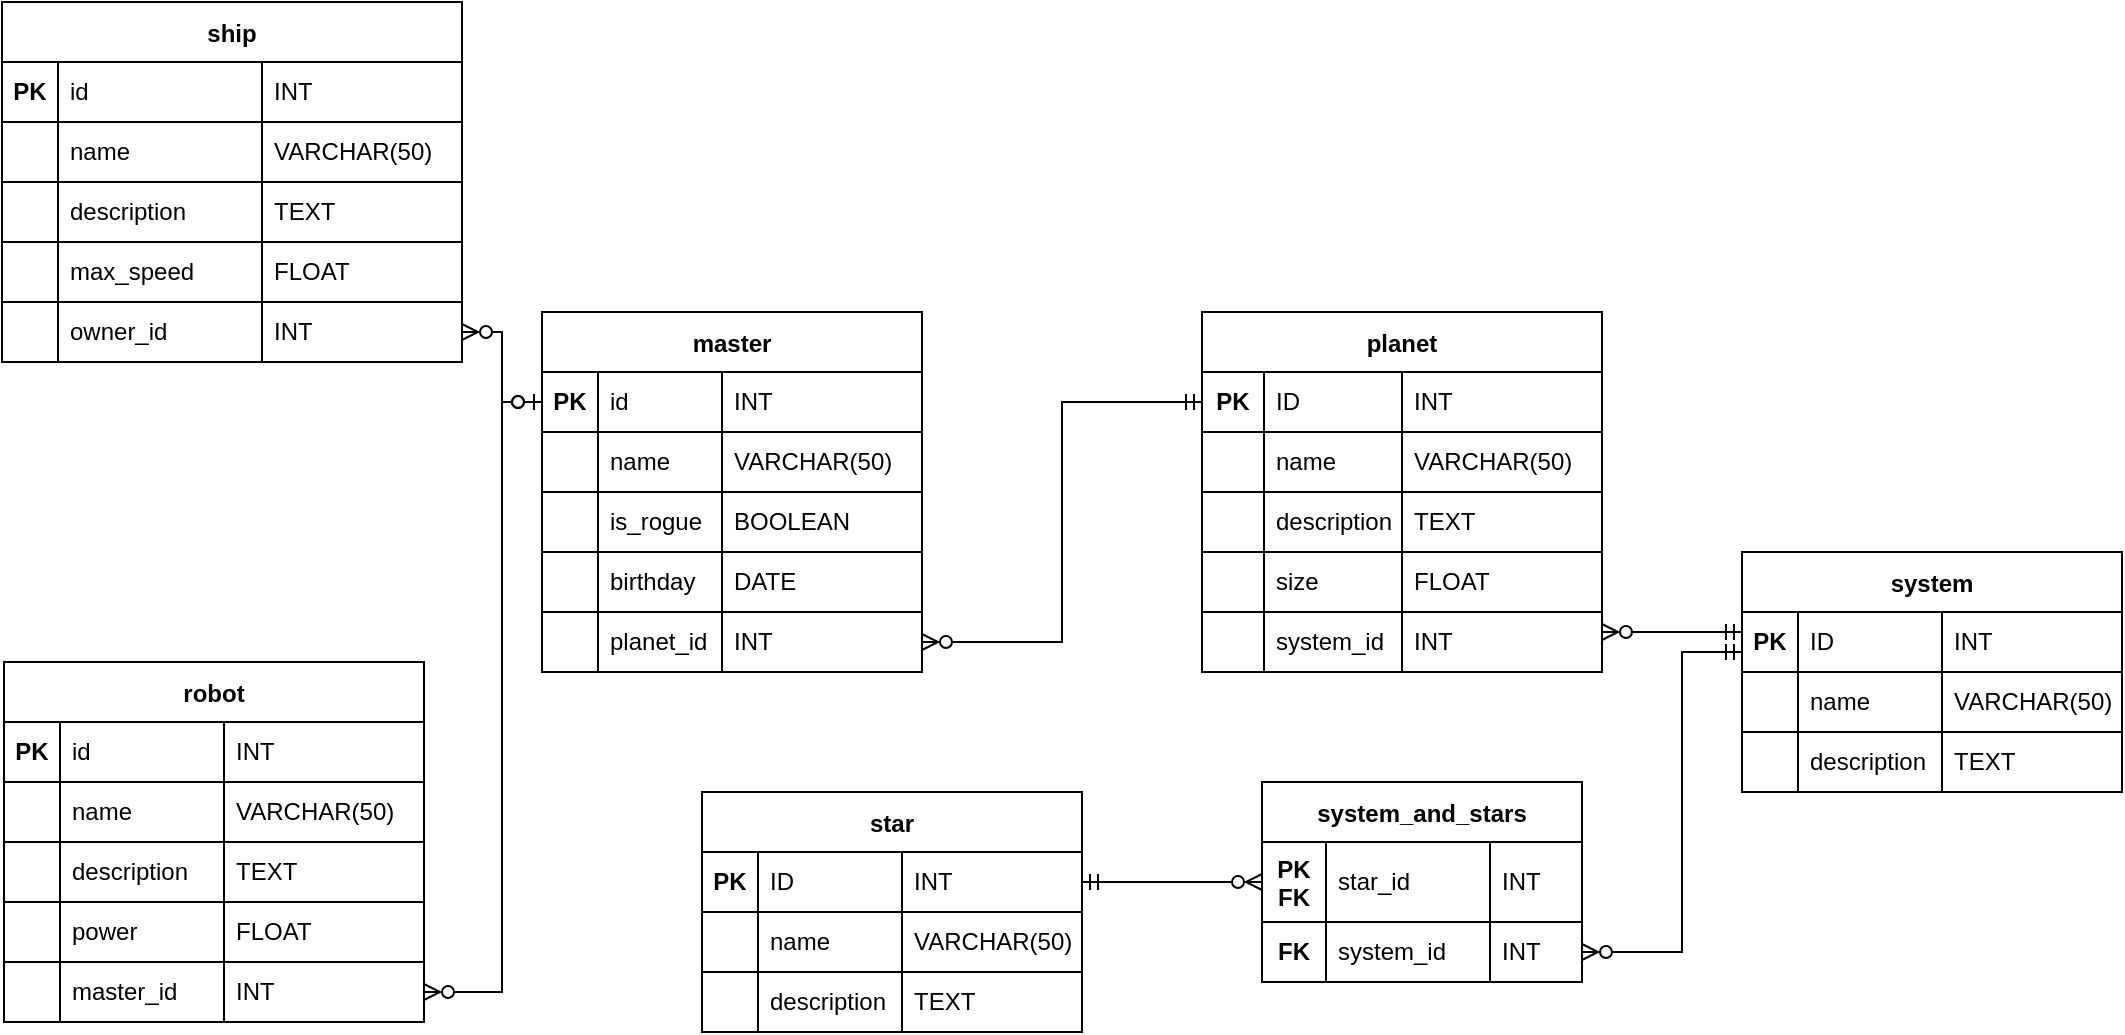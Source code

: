<mxfile version="26.2.14">
  <diagram name="Страница — 1" id="hNYmJZwj9RlARED_Ek0S">
    <mxGraphModel dx="1426" dy="804" grid="1" gridSize="10" guides="1" tooltips="1" connect="1" arrows="1" fold="1" page="1" pageScale="1" pageWidth="1169" pageHeight="827" math="0" shadow="0">
      <root>
        <mxCell id="0" />
        <mxCell id="1" parent="0" />
        <mxCell id="g6O5Ks7iFWTSRpHq8Kov-1" value="ship" style="shape=table;startSize=30;container=1;collapsible=0;childLayout=tableLayout;strokeColor=default;fontSize=12;fontStyle=1" vertex="1" parent="1">
          <mxGeometry x="54" y="156" width="230" height="180" as="geometry" />
        </mxCell>
        <mxCell id="g6O5Ks7iFWTSRpHq8Kov-2" value="" style="shape=tableRow;horizontal=0;startSize=0;swimlaneHead=0;swimlaneBody=0;strokeColor=inherit;top=0;left=0;bottom=0;right=0;collapsible=0;dropTarget=0;fillColor=none;points=[[0,0.5],[1,0.5]];portConstraint=eastwest;fontSize=16;" vertex="1" parent="g6O5Ks7iFWTSRpHq8Kov-1">
          <mxGeometry y="30" width="230" height="30" as="geometry" />
        </mxCell>
        <mxCell id="g6O5Ks7iFWTSRpHq8Kov-3" value="&lt;font&gt;&lt;b&gt;PK&lt;/b&gt;&lt;/font&gt;" style="shape=partialRectangle;html=1;whiteSpace=wrap;connectable=0;strokeColor=inherit;overflow=hidden;fillColor=none;top=0;left=0;bottom=0;right=0;pointerEvents=1;fontSize=12;align=center;spacing=6;" vertex="1" parent="g6O5Ks7iFWTSRpHq8Kov-2">
          <mxGeometry width="28" height="30" as="geometry">
            <mxRectangle width="28" height="30" as="alternateBounds" />
          </mxGeometry>
        </mxCell>
        <mxCell id="g6O5Ks7iFWTSRpHq8Kov-4" value="&lt;font&gt;id&lt;/font&gt;" style="shape=partialRectangle;html=1;whiteSpace=wrap;connectable=0;strokeColor=inherit;overflow=hidden;fillColor=none;top=0;left=0;bottom=0;right=0;pointerEvents=1;fontSize=12;align=left;spacingTop=0;spacing=6;" vertex="1" parent="g6O5Ks7iFWTSRpHq8Kov-2">
          <mxGeometry x="28" width="102" height="30" as="geometry">
            <mxRectangle width="102" height="30" as="alternateBounds" />
          </mxGeometry>
        </mxCell>
        <mxCell id="g6O5Ks7iFWTSRpHq8Kov-5" value="INT" style="shape=partialRectangle;html=1;whiteSpace=wrap;connectable=0;strokeColor=inherit;overflow=hidden;fillColor=none;top=0;left=0;bottom=0;right=0;pointerEvents=1;fontSize=12;align=left;spacing=6;" vertex="1" parent="g6O5Ks7iFWTSRpHq8Kov-2">
          <mxGeometry x="130" width="100" height="30" as="geometry">
            <mxRectangle width="100" height="30" as="alternateBounds" />
          </mxGeometry>
        </mxCell>
        <mxCell id="g6O5Ks7iFWTSRpHq8Kov-6" value="" style="shape=tableRow;horizontal=0;startSize=0;swimlaneHead=0;swimlaneBody=0;strokeColor=inherit;top=0;left=0;bottom=0;right=0;collapsible=0;dropTarget=0;fillColor=none;points=[[0,0.5],[1,0.5]];portConstraint=eastwest;fontSize=16;" vertex="1" parent="g6O5Ks7iFWTSRpHq8Kov-1">
          <mxGeometry y="60" width="230" height="30" as="geometry" />
        </mxCell>
        <mxCell id="g6O5Ks7iFWTSRpHq8Kov-7" value="" style="shape=partialRectangle;html=1;whiteSpace=wrap;connectable=0;strokeColor=inherit;overflow=hidden;fillColor=none;top=0;left=0;bottom=0;right=0;pointerEvents=1;fontSize=12;align=left;spacing=6;" vertex="1" parent="g6O5Ks7iFWTSRpHq8Kov-6">
          <mxGeometry width="28" height="30" as="geometry">
            <mxRectangle width="28" height="30" as="alternateBounds" />
          </mxGeometry>
        </mxCell>
        <mxCell id="g6O5Ks7iFWTSRpHq8Kov-8" value="name" style="shape=partialRectangle;html=1;whiteSpace=wrap;connectable=0;strokeColor=inherit;overflow=hidden;fillColor=none;top=0;left=0;bottom=0;right=0;pointerEvents=1;fontSize=12;align=left;spacing=6;" vertex="1" parent="g6O5Ks7iFWTSRpHq8Kov-6">
          <mxGeometry x="28" width="102" height="30" as="geometry">
            <mxRectangle width="102" height="30" as="alternateBounds" />
          </mxGeometry>
        </mxCell>
        <mxCell id="g6O5Ks7iFWTSRpHq8Kov-9" value="VARCHAR(50)" style="shape=partialRectangle;html=1;whiteSpace=wrap;connectable=0;strokeColor=inherit;overflow=hidden;fillColor=none;top=0;left=0;bottom=0;right=0;pointerEvents=1;fontSize=12;align=left;spacing=6;" vertex="1" parent="g6O5Ks7iFWTSRpHq8Kov-6">
          <mxGeometry x="130" width="100" height="30" as="geometry">
            <mxRectangle width="100" height="30" as="alternateBounds" />
          </mxGeometry>
        </mxCell>
        <mxCell id="g6O5Ks7iFWTSRpHq8Kov-10" value="" style="shape=tableRow;horizontal=0;startSize=0;swimlaneHead=0;swimlaneBody=0;strokeColor=inherit;top=0;left=0;bottom=0;right=0;collapsible=0;dropTarget=0;fillColor=none;points=[[0,0.5],[1,0.5]];portConstraint=eastwest;fontSize=16;" vertex="1" parent="g6O5Ks7iFWTSRpHq8Kov-1">
          <mxGeometry y="90" width="230" height="30" as="geometry" />
        </mxCell>
        <mxCell id="g6O5Ks7iFWTSRpHq8Kov-11" value="" style="shape=partialRectangle;html=1;whiteSpace=wrap;connectable=0;strokeColor=inherit;overflow=hidden;fillColor=none;top=0;left=0;bottom=0;right=0;pointerEvents=1;fontSize=12;align=left;spacing=6;" vertex="1" parent="g6O5Ks7iFWTSRpHq8Kov-10">
          <mxGeometry width="28" height="30" as="geometry">
            <mxRectangle width="28" height="30" as="alternateBounds" />
          </mxGeometry>
        </mxCell>
        <mxCell id="g6O5Ks7iFWTSRpHq8Kov-12" value="description" style="shape=partialRectangle;html=1;whiteSpace=wrap;connectable=0;strokeColor=inherit;overflow=hidden;fillColor=none;top=0;left=0;bottom=0;right=0;pointerEvents=1;fontSize=12;align=left;spacing=6;" vertex="1" parent="g6O5Ks7iFWTSRpHq8Kov-10">
          <mxGeometry x="28" width="102" height="30" as="geometry">
            <mxRectangle width="102" height="30" as="alternateBounds" />
          </mxGeometry>
        </mxCell>
        <mxCell id="g6O5Ks7iFWTSRpHq8Kov-13" value="TEXT" style="shape=partialRectangle;html=1;whiteSpace=wrap;connectable=0;strokeColor=inherit;overflow=hidden;fillColor=none;top=0;left=0;bottom=0;right=0;pointerEvents=1;fontSize=12;align=left;spacing=6;" vertex="1" parent="g6O5Ks7iFWTSRpHq8Kov-10">
          <mxGeometry x="130" width="100" height="30" as="geometry">
            <mxRectangle width="100" height="30" as="alternateBounds" />
          </mxGeometry>
        </mxCell>
        <mxCell id="g6O5Ks7iFWTSRpHq8Kov-14" style="shape=tableRow;horizontal=0;startSize=0;swimlaneHead=0;swimlaneBody=0;strokeColor=inherit;top=0;left=0;bottom=0;right=0;collapsible=0;dropTarget=0;fillColor=none;points=[[0,0.5],[1,0.5]];portConstraint=eastwest;fontSize=16;" vertex="1" parent="g6O5Ks7iFWTSRpHq8Kov-1">
          <mxGeometry y="120" width="230" height="30" as="geometry" />
        </mxCell>
        <mxCell id="g6O5Ks7iFWTSRpHq8Kov-15" style="shape=partialRectangle;html=1;whiteSpace=wrap;connectable=0;strokeColor=inherit;overflow=hidden;fillColor=none;top=0;left=0;bottom=0;right=0;pointerEvents=1;fontSize=12;align=left;spacing=6;" vertex="1" parent="g6O5Ks7iFWTSRpHq8Kov-14">
          <mxGeometry width="28" height="30" as="geometry">
            <mxRectangle width="28" height="30" as="alternateBounds" />
          </mxGeometry>
        </mxCell>
        <mxCell id="g6O5Ks7iFWTSRpHq8Kov-16" value="max_speed" style="shape=partialRectangle;html=1;whiteSpace=wrap;connectable=0;strokeColor=inherit;overflow=hidden;fillColor=none;top=0;left=0;bottom=0;right=0;pointerEvents=1;fontSize=12;align=left;spacing=6;" vertex="1" parent="g6O5Ks7iFWTSRpHq8Kov-14">
          <mxGeometry x="28" width="102" height="30" as="geometry">
            <mxRectangle width="102" height="30" as="alternateBounds" />
          </mxGeometry>
        </mxCell>
        <mxCell id="g6O5Ks7iFWTSRpHq8Kov-17" value="FLOAT" style="shape=partialRectangle;html=1;whiteSpace=wrap;connectable=0;strokeColor=inherit;overflow=hidden;fillColor=none;top=0;left=0;bottom=0;right=0;pointerEvents=1;fontSize=12;align=left;spacing=6;" vertex="1" parent="g6O5Ks7iFWTSRpHq8Kov-14">
          <mxGeometry x="130" width="100" height="30" as="geometry">
            <mxRectangle width="100" height="30" as="alternateBounds" />
          </mxGeometry>
        </mxCell>
        <mxCell id="g6O5Ks7iFWTSRpHq8Kov-18" style="shape=tableRow;horizontal=0;startSize=0;swimlaneHead=0;swimlaneBody=0;strokeColor=inherit;top=0;left=0;bottom=0;right=0;collapsible=0;dropTarget=0;fillColor=none;points=[[0,0.5],[1,0.5]];portConstraint=eastwest;fontSize=16;" vertex="1" parent="g6O5Ks7iFWTSRpHq8Kov-1">
          <mxGeometry y="150" width="230" height="30" as="geometry" />
        </mxCell>
        <mxCell id="g6O5Ks7iFWTSRpHq8Kov-19" style="shape=partialRectangle;html=1;whiteSpace=wrap;connectable=0;strokeColor=inherit;overflow=hidden;fillColor=none;top=0;left=0;bottom=0;right=0;pointerEvents=1;fontSize=12;align=left;spacing=6;" vertex="1" parent="g6O5Ks7iFWTSRpHq8Kov-18">
          <mxGeometry width="28" height="30" as="geometry">
            <mxRectangle width="28" height="30" as="alternateBounds" />
          </mxGeometry>
        </mxCell>
        <mxCell id="g6O5Ks7iFWTSRpHq8Kov-20" value="owner_id" style="shape=partialRectangle;html=1;whiteSpace=wrap;connectable=0;strokeColor=inherit;overflow=hidden;fillColor=none;top=0;left=0;bottom=0;right=0;pointerEvents=1;fontSize=12;align=left;spacing=6;" vertex="1" parent="g6O5Ks7iFWTSRpHq8Kov-18">
          <mxGeometry x="28" width="102" height="30" as="geometry">
            <mxRectangle width="102" height="30" as="alternateBounds" />
          </mxGeometry>
        </mxCell>
        <mxCell id="g6O5Ks7iFWTSRpHq8Kov-21" value="INT" style="shape=partialRectangle;html=1;whiteSpace=wrap;connectable=0;strokeColor=inherit;overflow=hidden;fillColor=none;top=0;left=0;bottom=0;right=0;pointerEvents=1;fontSize=12;align=left;spacing=6;" vertex="1" parent="g6O5Ks7iFWTSRpHq8Kov-18">
          <mxGeometry x="130" width="100" height="30" as="geometry">
            <mxRectangle width="100" height="30" as="alternateBounds" />
          </mxGeometry>
        </mxCell>
        <mxCell id="g6O5Ks7iFWTSRpHq8Kov-22" value="robot" style="shape=table;startSize=30;container=1;collapsible=0;childLayout=tableLayout;strokeColor=default;fontSize=12;fontStyle=1" vertex="1" parent="1">
          <mxGeometry x="55" y="486" width="210" height="180" as="geometry" />
        </mxCell>
        <mxCell id="g6O5Ks7iFWTSRpHq8Kov-23" value="" style="shape=tableRow;horizontal=0;startSize=0;swimlaneHead=0;swimlaneBody=0;strokeColor=inherit;top=0;left=0;bottom=0;right=0;collapsible=0;dropTarget=0;fillColor=none;points=[[0,0.5],[1,0.5]];portConstraint=eastwest;fontSize=16;" vertex="1" parent="g6O5Ks7iFWTSRpHq8Kov-22">
          <mxGeometry y="30" width="210" height="30" as="geometry" />
        </mxCell>
        <mxCell id="g6O5Ks7iFWTSRpHq8Kov-24" value="&lt;font&gt;&lt;b&gt;PK&lt;/b&gt;&lt;/font&gt;" style="shape=partialRectangle;html=1;whiteSpace=wrap;connectable=0;strokeColor=inherit;overflow=hidden;fillColor=none;top=0;left=0;bottom=0;right=0;pointerEvents=1;fontSize=12;align=center;spacing=6;" vertex="1" parent="g6O5Ks7iFWTSRpHq8Kov-23">
          <mxGeometry width="28" height="30" as="geometry">
            <mxRectangle width="28" height="30" as="alternateBounds" />
          </mxGeometry>
        </mxCell>
        <mxCell id="g6O5Ks7iFWTSRpHq8Kov-25" value="&lt;font&gt;id&lt;/font&gt;" style="shape=partialRectangle;html=1;whiteSpace=wrap;connectable=0;strokeColor=inherit;overflow=hidden;fillColor=none;top=0;left=0;bottom=0;right=0;pointerEvents=1;fontSize=12;align=left;spacingTop=0;spacing=6;" vertex="1" parent="g6O5Ks7iFWTSRpHq8Kov-23">
          <mxGeometry x="28" width="82" height="30" as="geometry">
            <mxRectangle width="82" height="30" as="alternateBounds" />
          </mxGeometry>
        </mxCell>
        <mxCell id="g6O5Ks7iFWTSRpHq8Kov-26" value="INT" style="shape=partialRectangle;html=1;whiteSpace=wrap;connectable=0;strokeColor=inherit;overflow=hidden;fillColor=none;top=0;left=0;bottom=0;right=0;pointerEvents=1;fontSize=12;align=left;spacing=6;" vertex="1" parent="g6O5Ks7iFWTSRpHq8Kov-23">
          <mxGeometry x="110" width="100" height="30" as="geometry">
            <mxRectangle width="100" height="30" as="alternateBounds" />
          </mxGeometry>
        </mxCell>
        <mxCell id="g6O5Ks7iFWTSRpHq8Kov-27" value="" style="shape=tableRow;horizontal=0;startSize=0;swimlaneHead=0;swimlaneBody=0;strokeColor=inherit;top=0;left=0;bottom=0;right=0;collapsible=0;dropTarget=0;fillColor=none;points=[[0,0.5],[1,0.5]];portConstraint=eastwest;fontSize=16;" vertex="1" parent="g6O5Ks7iFWTSRpHq8Kov-22">
          <mxGeometry y="60" width="210" height="30" as="geometry" />
        </mxCell>
        <mxCell id="g6O5Ks7iFWTSRpHq8Kov-28" value="" style="shape=partialRectangle;html=1;whiteSpace=wrap;connectable=0;strokeColor=inherit;overflow=hidden;fillColor=none;top=0;left=0;bottom=0;right=0;pointerEvents=1;fontSize=12;align=left;spacing=6;" vertex="1" parent="g6O5Ks7iFWTSRpHq8Kov-27">
          <mxGeometry width="28" height="30" as="geometry">
            <mxRectangle width="28" height="30" as="alternateBounds" />
          </mxGeometry>
        </mxCell>
        <mxCell id="g6O5Ks7iFWTSRpHq8Kov-29" value="name" style="shape=partialRectangle;html=1;whiteSpace=wrap;connectable=0;strokeColor=inherit;overflow=hidden;fillColor=none;top=0;left=0;bottom=0;right=0;pointerEvents=1;fontSize=12;align=left;spacing=6;" vertex="1" parent="g6O5Ks7iFWTSRpHq8Kov-27">
          <mxGeometry x="28" width="82" height="30" as="geometry">
            <mxRectangle width="82" height="30" as="alternateBounds" />
          </mxGeometry>
        </mxCell>
        <mxCell id="g6O5Ks7iFWTSRpHq8Kov-30" value="VARCHAR(50)" style="shape=partialRectangle;html=1;whiteSpace=wrap;connectable=0;strokeColor=inherit;overflow=hidden;fillColor=none;top=0;left=0;bottom=0;right=0;pointerEvents=1;fontSize=12;align=left;spacing=6;" vertex="1" parent="g6O5Ks7iFWTSRpHq8Kov-27">
          <mxGeometry x="110" width="100" height="30" as="geometry">
            <mxRectangle width="100" height="30" as="alternateBounds" />
          </mxGeometry>
        </mxCell>
        <mxCell id="g6O5Ks7iFWTSRpHq8Kov-31" value="" style="shape=tableRow;horizontal=0;startSize=0;swimlaneHead=0;swimlaneBody=0;strokeColor=inherit;top=0;left=0;bottom=0;right=0;collapsible=0;dropTarget=0;fillColor=none;points=[[0,0.5],[1,0.5]];portConstraint=eastwest;fontSize=16;" vertex="1" parent="g6O5Ks7iFWTSRpHq8Kov-22">
          <mxGeometry y="90" width="210" height="30" as="geometry" />
        </mxCell>
        <mxCell id="g6O5Ks7iFWTSRpHq8Kov-32" value="" style="shape=partialRectangle;html=1;whiteSpace=wrap;connectable=0;strokeColor=inherit;overflow=hidden;fillColor=none;top=0;left=0;bottom=0;right=0;pointerEvents=1;fontSize=12;align=left;spacing=6;" vertex="1" parent="g6O5Ks7iFWTSRpHq8Kov-31">
          <mxGeometry width="28" height="30" as="geometry">
            <mxRectangle width="28" height="30" as="alternateBounds" />
          </mxGeometry>
        </mxCell>
        <mxCell id="g6O5Ks7iFWTSRpHq8Kov-33" value="description" style="shape=partialRectangle;html=1;whiteSpace=wrap;connectable=0;strokeColor=inherit;overflow=hidden;fillColor=none;top=0;left=0;bottom=0;right=0;pointerEvents=1;fontSize=12;align=left;spacing=6;" vertex="1" parent="g6O5Ks7iFWTSRpHq8Kov-31">
          <mxGeometry x="28" width="82" height="30" as="geometry">
            <mxRectangle width="82" height="30" as="alternateBounds" />
          </mxGeometry>
        </mxCell>
        <mxCell id="g6O5Ks7iFWTSRpHq8Kov-34" value="TEXT" style="shape=partialRectangle;html=1;whiteSpace=wrap;connectable=0;strokeColor=inherit;overflow=hidden;fillColor=none;top=0;left=0;bottom=0;right=0;pointerEvents=1;fontSize=12;align=left;spacing=6;" vertex="1" parent="g6O5Ks7iFWTSRpHq8Kov-31">
          <mxGeometry x="110" width="100" height="30" as="geometry">
            <mxRectangle width="100" height="30" as="alternateBounds" />
          </mxGeometry>
        </mxCell>
        <mxCell id="g6O5Ks7iFWTSRpHq8Kov-35" style="shape=tableRow;horizontal=0;startSize=0;swimlaneHead=0;swimlaneBody=0;strokeColor=inherit;top=0;left=0;bottom=0;right=0;collapsible=0;dropTarget=0;fillColor=none;points=[[0,0.5],[1,0.5]];portConstraint=eastwest;fontSize=16;" vertex="1" parent="g6O5Ks7iFWTSRpHq8Kov-22">
          <mxGeometry y="120" width="210" height="30" as="geometry" />
        </mxCell>
        <mxCell id="g6O5Ks7iFWTSRpHq8Kov-36" style="shape=partialRectangle;html=1;whiteSpace=wrap;connectable=0;strokeColor=inherit;overflow=hidden;fillColor=none;top=0;left=0;bottom=0;right=0;pointerEvents=1;fontSize=12;align=left;spacing=6;" vertex="1" parent="g6O5Ks7iFWTSRpHq8Kov-35">
          <mxGeometry width="28" height="30" as="geometry">
            <mxRectangle width="28" height="30" as="alternateBounds" />
          </mxGeometry>
        </mxCell>
        <mxCell id="g6O5Ks7iFWTSRpHq8Kov-37" value="power" style="shape=partialRectangle;html=1;whiteSpace=wrap;connectable=0;strokeColor=inherit;overflow=hidden;fillColor=none;top=0;left=0;bottom=0;right=0;pointerEvents=1;fontSize=12;align=left;spacing=6;" vertex="1" parent="g6O5Ks7iFWTSRpHq8Kov-35">
          <mxGeometry x="28" width="82" height="30" as="geometry">
            <mxRectangle width="82" height="30" as="alternateBounds" />
          </mxGeometry>
        </mxCell>
        <mxCell id="g6O5Ks7iFWTSRpHq8Kov-38" value="FLOAT" style="shape=partialRectangle;html=1;whiteSpace=wrap;connectable=0;strokeColor=inherit;overflow=hidden;fillColor=none;top=0;left=0;bottom=0;right=0;pointerEvents=1;fontSize=12;align=left;spacing=6;" vertex="1" parent="g6O5Ks7iFWTSRpHq8Kov-35">
          <mxGeometry x="110" width="100" height="30" as="geometry">
            <mxRectangle width="100" height="30" as="alternateBounds" />
          </mxGeometry>
        </mxCell>
        <mxCell id="g6O5Ks7iFWTSRpHq8Kov-39" style="shape=tableRow;horizontal=0;startSize=0;swimlaneHead=0;swimlaneBody=0;strokeColor=inherit;top=0;left=0;bottom=0;right=0;collapsible=0;dropTarget=0;fillColor=none;points=[[0,0.5],[1,0.5]];portConstraint=eastwest;fontSize=16;" vertex="1" parent="g6O5Ks7iFWTSRpHq8Kov-22">
          <mxGeometry y="150" width="210" height="30" as="geometry" />
        </mxCell>
        <mxCell id="g6O5Ks7iFWTSRpHq8Kov-40" style="shape=partialRectangle;html=1;whiteSpace=wrap;connectable=0;strokeColor=inherit;overflow=hidden;fillColor=none;top=0;left=0;bottom=0;right=0;pointerEvents=1;fontSize=12;align=left;spacing=6;" vertex="1" parent="g6O5Ks7iFWTSRpHq8Kov-39">
          <mxGeometry width="28" height="30" as="geometry">
            <mxRectangle width="28" height="30" as="alternateBounds" />
          </mxGeometry>
        </mxCell>
        <mxCell id="g6O5Ks7iFWTSRpHq8Kov-41" value="master_id" style="shape=partialRectangle;html=1;whiteSpace=wrap;connectable=0;strokeColor=inherit;overflow=hidden;fillColor=none;top=0;left=0;bottom=0;right=0;pointerEvents=1;fontSize=12;align=left;spacing=6;" vertex="1" parent="g6O5Ks7iFWTSRpHq8Kov-39">
          <mxGeometry x="28" width="82" height="30" as="geometry">
            <mxRectangle width="82" height="30" as="alternateBounds" />
          </mxGeometry>
        </mxCell>
        <mxCell id="g6O5Ks7iFWTSRpHq8Kov-42" value="INT" style="shape=partialRectangle;html=1;whiteSpace=wrap;connectable=0;strokeColor=inherit;overflow=hidden;fillColor=none;top=0;left=0;bottom=0;right=0;pointerEvents=1;fontSize=12;align=left;spacing=6;" vertex="1" parent="g6O5Ks7iFWTSRpHq8Kov-39">
          <mxGeometry x="110" width="100" height="30" as="geometry">
            <mxRectangle width="100" height="30" as="alternateBounds" />
          </mxGeometry>
        </mxCell>
        <mxCell id="g6O5Ks7iFWTSRpHq8Kov-43" value="master" style="shape=table;startSize=30;container=1;collapsible=0;childLayout=tableLayout;strokeColor=default;fontSize=12;fontStyle=1" vertex="1" parent="1">
          <mxGeometry x="324" y="311" width="190" height="180" as="geometry" />
        </mxCell>
        <mxCell id="g6O5Ks7iFWTSRpHq8Kov-44" value="" style="shape=tableRow;horizontal=0;startSize=0;swimlaneHead=0;swimlaneBody=0;strokeColor=inherit;top=0;left=0;bottom=0;right=0;collapsible=0;dropTarget=0;fillColor=none;points=[[0,0.5],[1,0.5]];portConstraint=eastwest;fontSize=16;" vertex="1" parent="g6O5Ks7iFWTSRpHq8Kov-43">
          <mxGeometry y="30" width="190" height="30" as="geometry" />
        </mxCell>
        <mxCell id="g6O5Ks7iFWTSRpHq8Kov-45" value="&lt;font&gt;&lt;span&gt;PK&lt;/span&gt;&lt;/font&gt;" style="shape=partialRectangle;html=1;whiteSpace=wrap;connectable=0;strokeColor=inherit;overflow=hidden;fillColor=none;top=0;left=0;bottom=0;right=0;pointerEvents=1;fontSize=12;align=center;spacing=6;fontStyle=1" vertex="1" parent="g6O5Ks7iFWTSRpHq8Kov-44">
          <mxGeometry width="28" height="30" as="geometry">
            <mxRectangle width="28" height="30" as="alternateBounds" />
          </mxGeometry>
        </mxCell>
        <mxCell id="g6O5Ks7iFWTSRpHq8Kov-46" value="&lt;font&gt;id&lt;/font&gt;" style="shape=partialRectangle;html=1;whiteSpace=wrap;connectable=0;strokeColor=inherit;overflow=hidden;fillColor=none;top=0;left=0;bottom=0;right=0;pointerEvents=1;fontSize=12;align=left;spacingTop=0;spacing=6;" vertex="1" parent="g6O5Ks7iFWTSRpHq8Kov-44">
          <mxGeometry x="28" width="62" height="30" as="geometry">
            <mxRectangle width="62" height="30" as="alternateBounds" />
          </mxGeometry>
        </mxCell>
        <mxCell id="g6O5Ks7iFWTSRpHq8Kov-47" value="INT" style="shape=partialRectangle;html=1;whiteSpace=wrap;connectable=0;strokeColor=inherit;overflow=hidden;fillColor=none;top=0;left=0;bottom=0;right=0;pointerEvents=1;fontSize=12;align=left;spacing=6;" vertex="1" parent="g6O5Ks7iFWTSRpHq8Kov-44">
          <mxGeometry x="90" width="100" height="30" as="geometry">
            <mxRectangle width="100" height="30" as="alternateBounds" />
          </mxGeometry>
        </mxCell>
        <mxCell id="g6O5Ks7iFWTSRpHq8Kov-48" value="" style="shape=tableRow;horizontal=0;startSize=0;swimlaneHead=0;swimlaneBody=0;strokeColor=inherit;top=0;left=0;bottom=0;right=0;collapsible=0;dropTarget=0;fillColor=none;points=[[0,0.5],[1,0.5]];portConstraint=eastwest;fontSize=16;" vertex="1" parent="g6O5Ks7iFWTSRpHq8Kov-43">
          <mxGeometry y="60" width="190" height="30" as="geometry" />
        </mxCell>
        <mxCell id="g6O5Ks7iFWTSRpHq8Kov-49" value="" style="shape=partialRectangle;html=1;whiteSpace=wrap;connectable=0;strokeColor=inherit;overflow=hidden;fillColor=none;top=0;left=0;bottom=0;right=0;pointerEvents=1;fontSize=12;align=left;spacing=6;" vertex="1" parent="g6O5Ks7iFWTSRpHq8Kov-48">
          <mxGeometry width="28" height="30" as="geometry">
            <mxRectangle width="28" height="30" as="alternateBounds" />
          </mxGeometry>
        </mxCell>
        <mxCell id="g6O5Ks7iFWTSRpHq8Kov-50" value="name" style="shape=partialRectangle;html=1;whiteSpace=wrap;connectable=0;strokeColor=inherit;overflow=hidden;fillColor=none;top=0;left=0;bottom=0;right=0;pointerEvents=1;fontSize=12;align=left;spacing=6;" vertex="1" parent="g6O5Ks7iFWTSRpHq8Kov-48">
          <mxGeometry x="28" width="62" height="30" as="geometry">
            <mxRectangle width="62" height="30" as="alternateBounds" />
          </mxGeometry>
        </mxCell>
        <mxCell id="g6O5Ks7iFWTSRpHq8Kov-51" value="VARCHAR(50)" style="shape=partialRectangle;html=1;whiteSpace=wrap;connectable=0;strokeColor=inherit;overflow=hidden;fillColor=none;top=0;left=0;bottom=0;right=0;pointerEvents=1;fontSize=12;align=left;spacing=6;" vertex="1" parent="g6O5Ks7iFWTSRpHq8Kov-48">
          <mxGeometry x="90" width="100" height="30" as="geometry">
            <mxRectangle width="100" height="30" as="alternateBounds" />
          </mxGeometry>
        </mxCell>
        <mxCell id="g6O5Ks7iFWTSRpHq8Kov-52" value="" style="shape=tableRow;horizontal=0;startSize=0;swimlaneHead=0;swimlaneBody=0;strokeColor=inherit;top=0;left=0;bottom=0;right=0;collapsible=0;dropTarget=0;fillColor=none;points=[[0,0.5],[1,0.5]];portConstraint=eastwest;fontSize=16;" vertex="1" parent="g6O5Ks7iFWTSRpHq8Kov-43">
          <mxGeometry y="90" width="190" height="30" as="geometry" />
        </mxCell>
        <mxCell id="g6O5Ks7iFWTSRpHq8Kov-53" value="" style="shape=partialRectangle;html=1;whiteSpace=wrap;connectable=0;strokeColor=inherit;overflow=hidden;fillColor=none;top=0;left=0;bottom=0;right=0;pointerEvents=1;fontSize=12;align=left;spacing=6;" vertex="1" parent="g6O5Ks7iFWTSRpHq8Kov-52">
          <mxGeometry width="28" height="30" as="geometry">
            <mxRectangle width="28" height="30" as="alternateBounds" />
          </mxGeometry>
        </mxCell>
        <mxCell id="g6O5Ks7iFWTSRpHq8Kov-54" value="is_rogue" style="shape=partialRectangle;html=1;whiteSpace=wrap;connectable=0;strokeColor=inherit;overflow=hidden;fillColor=none;top=0;left=0;bottom=0;right=0;pointerEvents=1;fontSize=12;align=left;spacing=6;" vertex="1" parent="g6O5Ks7iFWTSRpHq8Kov-52">
          <mxGeometry x="28" width="62" height="30" as="geometry">
            <mxRectangle width="62" height="30" as="alternateBounds" />
          </mxGeometry>
        </mxCell>
        <mxCell id="g6O5Ks7iFWTSRpHq8Kov-55" value="BOOLEAN" style="shape=partialRectangle;html=1;whiteSpace=wrap;connectable=0;strokeColor=inherit;overflow=hidden;fillColor=none;top=0;left=0;bottom=0;right=0;pointerEvents=1;fontSize=12;align=left;spacing=6;" vertex="1" parent="g6O5Ks7iFWTSRpHq8Kov-52">
          <mxGeometry x="90" width="100" height="30" as="geometry">
            <mxRectangle width="100" height="30" as="alternateBounds" />
          </mxGeometry>
        </mxCell>
        <mxCell id="g6O5Ks7iFWTSRpHq8Kov-56" style="shape=tableRow;horizontal=0;startSize=0;swimlaneHead=0;swimlaneBody=0;strokeColor=inherit;top=0;left=0;bottom=0;right=0;collapsible=0;dropTarget=0;fillColor=none;points=[[0,0.5],[1,0.5]];portConstraint=eastwest;fontSize=16;" vertex="1" parent="g6O5Ks7iFWTSRpHq8Kov-43">
          <mxGeometry y="120" width="190" height="30" as="geometry" />
        </mxCell>
        <mxCell id="g6O5Ks7iFWTSRpHq8Kov-57" style="shape=partialRectangle;html=1;whiteSpace=wrap;connectable=0;strokeColor=inherit;overflow=hidden;fillColor=none;top=0;left=0;bottom=0;right=0;pointerEvents=1;fontSize=12;align=left;spacing=6;" vertex="1" parent="g6O5Ks7iFWTSRpHq8Kov-56">
          <mxGeometry width="28" height="30" as="geometry">
            <mxRectangle width="28" height="30" as="alternateBounds" />
          </mxGeometry>
        </mxCell>
        <mxCell id="g6O5Ks7iFWTSRpHq8Kov-58" value="birthday" style="shape=partialRectangle;html=1;whiteSpace=wrap;connectable=0;strokeColor=inherit;overflow=hidden;fillColor=none;top=0;left=0;bottom=0;right=0;pointerEvents=1;fontSize=12;align=left;spacing=6;" vertex="1" parent="g6O5Ks7iFWTSRpHq8Kov-56">
          <mxGeometry x="28" width="62" height="30" as="geometry">
            <mxRectangle width="62" height="30" as="alternateBounds" />
          </mxGeometry>
        </mxCell>
        <mxCell id="g6O5Ks7iFWTSRpHq8Kov-59" value="DATE" style="shape=partialRectangle;html=1;whiteSpace=wrap;connectable=0;strokeColor=inherit;overflow=hidden;fillColor=none;top=0;left=0;bottom=0;right=0;pointerEvents=1;fontSize=12;align=left;spacing=6;" vertex="1" parent="g6O5Ks7iFWTSRpHq8Kov-56">
          <mxGeometry x="90" width="100" height="30" as="geometry">
            <mxRectangle width="100" height="30" as="alternateBounds" />
          </mxGeometry>
        </mxCell>
        <mxCell id="g6O5Ks7iFWTSRpHq8Kov-60" style="shape=tableRow;horizontal=0;startSize=0;swimlaneHead=0;swimlaneBody=0;strokeColor=inherit;top=0;left=0;bottom=0;right=0;collapsible=0;dropTarget=0;fillColor=none;points=[[0,0.5],[1,0.5]];portConstraint=eastwest;fontSize=16;" vertex="1" parent="g6O5Ks7iFWTSRpHq8Kov-43">
          <mxGeometry y="150" width="190" height="30" as="geometry" />
        </mxCell>
        <mxCell id="g6O5Ks7iFWTSRpHq8Kov-61" style="shape=partialRectangle;html=1;whiteSpace=wrap;connectable=0;strokeColor=inherit;overflow=hidden;fillColor=none;top=0;left=0;bottom=0;right=0;pointerEvents=1;fontSize=12;align=left;spacing=6;" vertex="1" parent="g6O5Ks7iFWTSRpHq8Kov-60">
          <mxGeometry width="28" height="30" as="geometry">
            <mxRectangle width="28" height="30" as="alternateBounds" />
          </mxGeometry>
        </mxCell>
        <mxCell id="g6O5Ks7iFWTSRpHq8Kov-62" value="planet_id" style="shape=partialRectangle;html=1;whiteSpace=wrap;connectable=0;strokeColor=inherit;overflow=hidden;fillColor=none;top=0;left=0;bottom=0;right=0;pointerEvents=1;fontSize=12;align=left;spacing=6;" vertex="1" parent="g6O5Ks7iFWTSRpHq8Kov-60">
          <mxGeometry x="28" width="62" height="30" as="geometry">
            <mxRectangle width="62" height="30" as="alternateBounds" />
          </mxGeometry>
        </mxCell>
        <mxCell id="g6O5Ks7iFWTSRpHq8Kov-63" value="INT" style="shape=partialRectangle;html=1;whiteSpace=wrap;connectable=0;strokeColor=inherit;overflow=hidden;fillColor=none;top=0;left=0;bottom=0;right=0;pointerEvents=1;fontSize=12;align=left;spacing=6;" vertex="1" parent="g6O5Ks7iFWTSRpHq8Kov-60">
          <mxGeometry x="90" width="100" height="30" as="geometry">
            <mxRectangle width="100" height="30" as="alternateBounds" />
          </mxGeometry>
        </mxCell>
        <mxCell id="g6O5Ks7iFWTSRpHq8Kov-64" value="system" style="shape=table;startSize=30;container=1;collapsible=0;childLayout=tableLayout;strokeColor=default;fontSize=12;fontStyle=1" vertex="1" parent="1">
          <mxGeometry x="924" y="431" width="190" height="120" as="geometry" />
        </mxCell>
        <mxCell id="g6O5Ks7iFWTSRpHq8Kov-65" value="" style="shape=tableRow;horizontal=0;startSize=0;swimlaneHead=0;swimlaneBody=0;strokeColor=inherit;top=0;left=0;bottom=0;right=0;collapsible=0;dropTarget=0;fillColor=none;points=[[0,0.5],[1,0.5]];portConstraint=eastwest;fontSize=16;" vertex="1" parent="g6O5Ks7iFWTSRpHq8Kov-64">
          <mxGeometry y="30" width="190" height="30" as="geometry" />
        </mxCell>
        <mxCell id="g6O5Ks7iFWTSRpHq8Kov-66" value="&lt;font&gt;&lt;span&gt;PK&lt;/span&gt;&lt;/font&gt;" style="shape=partialRectangle;html=1;whiteSpace=wrap;connectable=0;strokeColor=inherit;overflow=hidden;fillColor=none;top=0;left=0;bottom=0;right=0;pointerEvents=1;fontSize=12;align=center;spacing=6;fontStyle=1" vertex="1" parent="g6O5Ks7iFWTSRpHq8Kov-65">
          <mxGeometry width="28" height="30" as="geometry">
            <mxRectangle width="28" height="30" as="alternateBounds" />
          </mxGeometry>
        </mxCell>
        <mxCell id="g6O5Ks7iFWTSRpHq8Kov-67" value="&lt;font&gt;ID&lt;/font&gt;" style="shape=partialRectangle;html=1;whiteSpace=wrap;connectable=0;strokeColor=inherit;overflow=hidden;fillColor=none;top=0;left=0;bottom=0;right=0;pointerEvents=1;fontSize=12;align=left;spacingTop=0;spacing=6;" vertex="1" parent="g6O5Ks7iFWTSRpHq8Kov-65">
          <mxGeometry x="28" width="72" height="30" as="geometry">
            <mxRectangle width="72" height="30" as="alternateBounds" />
          </mxGeometry>
        </mxCell>
        <mxCell id="g6O5Ks7iFWTSRpHq8Kov-68" value="INT" style="shape=partialRectangle;html=1;whiteSpace=wrap;connectable=0;strokeColor=inherit;overflow=hidden;fillColor=none;top=0;left=0;bottom=0;right=0;pointerEvents=1;fontSize=12;align=left;spacing=6;" vertex="1" parent="g6O5Ks7iFWTSRpHq8Kov-65">
          <mxGeometry x="100" width="90" height="30" as="geometry">
            <mxRectangle width="90" height="30" as="alternateBounds" />
          </mxGeometry>
        </mxCell>
        <mxCell id="g6O5Ks7iFWTSRpHq8Kov-69" value="" style="shape=tableRow;horizontal=0;startSize=0;swimlaneHead=0;swimlaneBody=0;strokeColor=inherit;top=0;left=0;bottom=0;right=0;collapsible=0;dropTarget=0;fillColor=none;points=[[0,0.5],[1,0.5]];portConstraint=eastwest;fontSize=16;" vertex="1" parent="g6O5Ks7iFWTSRpHq8Kov-64">
          <mxGeometry y="60" width="190" height="30" as="geometry" />
        </mxCell>
        <mxCell id="g6O5Ks7iFWTSRpHq8Kov-70" value="" style="shape=partialRectangle;html=1;whiteSpace=wrap;connectable=0;strokeColor=inherit;overflow=hidden;fillColor=none;top=0;left=0;bottom=0;right=0;pointerEvents=1;fontSize=12;align=left;spacing=6;" vertex="1" parent="g6O5Ks7iFWTSRpHq8Kov-69">
          <mxGeometry width="28" height="30" as="geometry">
            <mxRectangle width="28" height="30" as="alternateBounds" />
          </mxGeometry>
        </mxCell>
        <mxCell id="g6O5Ks7iFWTSRpHq8Kov-71" value="name" style="shape=partialRectangle;html=1;whiteSpace=wrap;connectable=0;strokeColor=inherit;overflow=hidden;fillColor=none;top=0;left=0;bottom=0;right=0;pointerEvents=1;fontSize=12;align=left;spacing=6;" vertex="1" parent="g6O5Ks7iFWTSRpHq8Kov-69">
          <mxGeometry x="28" width="72" height="30" as="geometry">
            <mxRectangle width="72" height="30" as="alternateBounds" />
          </mxGeometry>
        </mxCell>
        <mxCell id="g6O5Ks7iFWTSRpHq8Kov-72" value="VARCHAR(50)" style="shape=partialRectangle;html=1;whiteSpace=wrap;connectable=0;strokeColor=inherit;overflow=hidden;fillColor=none;top=0;left=0;bottom=0;right=0;pointerEvents=1;fontSize=12;align=left;spacing=6;" vertex="1" parent="g6O5Ks7iFWTSRpHq8Kov-69">
          <mxGeometry x="100" width="90" height="30" as="geometry">
            <mxRectangle width="90" height="30" as="alternateBounds" />
          </mxGeometry>
        </mxCell>
        <mxCell id="g6O5Ks7iFWTSRpHq8Kov-73" value="" style="shape=tableRow;horizontal=0;startSize=0;swimlaneHead=0;swimlaneBody=0;strokeColor=inherit;top=0;left=0;bottom=0;right=0;collapsible=0;dropTarget=0;fillColor=none;points=[[0,0.5],[1,0.5]];portConstraint=eastwest;fontSize=16;" vertex="1" parent="g6O5Ks7iFWTSRpHq8Kov-64">
          <mxGeometry y="90" width="190" height="30" as="geometry" />
        </mxCell>
        <mxCell id="g6O5Ks7iFWTSRpHq8Kov-74" value="" style="shape=partialRectangle;html=1;whiteSpace=wrap;connectable=0;strokeColor=inherit;overflow=hidden;fillColor=none;top=0;left=0;bottom=0;right=0;pointerEvents=1;fontSize=12;align=left;spacing=6;" vertex="1" parent="g6O5Ks7iFWTSRpHq8Kov-73">
          <mxGeometry width="28" height="30" as="geometry">
            <mxRectangle width="28" height="30" as="alternateBounds" />
          </mxGeometry>
        </mxCell>
        <mxCell id="g6O5Ks7iFWTSRpHq8Kov-75" value="description" style="shape=partialRectangle;html=1;whiteSpace=wrap;connectable=0;strokeColor=inherit;overflow=hidden;fillColor=none;top=0;left=0;bottom=0;right=0;pointerEvents=1;fontSize=12;align=left;spacing=6;" vertex="1" parent="g6O5Ks7iFWTSRpHq8Kov-73">
          <mxGeometry x="28" width="72" height="30" as="geometry">
            <mxRectangle width="72" height="30" as="alternateBounds" />
          </mxGeometry>
        </mxCell>
        <mxCell id="g6O5Ks7iFWTSRpHq8Kov-76" value="TEXT" style="shape=partialRectangle;html=1;whiteSpace=wrap;connectable=0;strokeColor=inherit;overflow=hidden;fillColor=none;top=0;left=0;bottom=0;right=0;pointerEvents=1;fontSize=12;align=left;spacing=6;" vertex="1" parent="g6O5Ks7iFWTSRpHq8Kov-73">
          <mxGeometry x="100" width="90" height="30" as="geometry">
            <mxRectangle width="90" height="30" as="alternateBounds" />
          </mxGeometry>
        </mxCell>
        <mxCell id="g6O5Ks7iFWTSRpHq8Kov-77" value="planet" style="shape=table;startSize=30;container=1;collapsible=0;childLayout=tableLayout;strokeColor=default;fontSize=12;fontStyle=1" vertex="1" parent="1">
          <mxGeometry x="654" y="311" width="200" height="180" as="geometry" />
        </mxCell>
        <mxCell id="g6O5Ks7iFWTSRpHq8Kov-78" value="" style="shape=tableRow;horizontal=0;startSize=0;swimlaneHead=0;swimlaneBody=0;strokeColor=inherit;top=0;left=0;bottom=0;right=0;collapsible=0;dropTarget=0;fillColor=none;points=[[0,0.5],[1,0.5]];portConstraint=eastwest;fontSize=16;" vertex="1" parent="g6O5Ks7iFWTSRpHq8Kov-77">
          <mxGeometry y="30" width="200" height="30" as="geometry" />
        </mxCell>
        <mxCell id="g6O5Ks7iFWTSRpHq8Kov-79" value="&lt;font&gt;&lt;span&gt;PK&lt;/span&gt;&lt;/font&gt;" style="shape=partialRectangle;html=1;whiteSpace=wrap;connectable=0;strokeColor=inherit;overflow=hidden;fillColor=none;top=0;left=0;bottom=0;right=0;pointerEvents=1;fontSize=12;align=center;spacing=6;fontStyle=1" vertex="1" parent="g6O5Ks7iFWTSRpHq8Kov-78">
          <mxGeometry width="31" height="30" as="geometry">
            <mxRectangle width="31" height="30" as="alternateBounds" />
          </mxGeometry>
        </mxCell>
        <mxCell id="g6O5Ks7iFWTSRpHq8Kov-80" value="&lt;font&gt;ID&lt;/font&gt;" style="shape=partialRectangle;html=1;whiteSpace=wrap;connectable=0;strokeColor=inherit;overflow=hidden;fillColor=none;top=0;left=0;bottom=0;right=0;pointerEvents=1;fontSize=12;align=left;spacingTop=0;spacing=6;" vertex="1" parent="g6O5Ks7iFWTSRpHq8Kov-78">
          <mxGeometry x="31" width="69" height="30" as="geometry">
            <mxRectangle width="69" height="30" as="alternateBounds" />
          </mxGeometry>
        </mxCell>
        <mxCell id="g6O5Ks7iFWTSRpHq8Kov-81" value="INT" style="shape=partialRectangle;html=1;whiteSpace=wrap;connectable=0;strokeColor=inherit;overflow=hidden;fillColor=none;top=0;left=0;bottom=0;right=0;pointerEvents=1;fontSize=12;align=left;spacing=6;" vertex="1" parent="g6O5Ks7iFWTSRpHq8Kov-78">
          <mxGeometry x="100" width="100" height="30" as="geometry">
            <mxRectangle width="100" height="30" as="alternateBounds" />
          </mxGeometry>
        </mxCell>
        <mxCell id="g6O5Ks7iFWTSRpHq8Kov-82" value="" style="shape=tableRow;horizontal=0;startSize=0;swimlaneHead=0;swimlaneBody=0;strokeColor=inherit;top=0;left=0;bottom=0;right=0;collapsible=0;dropTarget=0;fillColor=none;points=[[0,0.5],[1,0.5]];portConstraint=eastwest;fontSize=16;" vertex="1" parent="g6O5Ks7iFWTSRpHq8Kov-77">
          <mxGeometry y="60" width="200" height="30" as="geometry" />
        </mxCell>
        <mxCell id="g6O5Ks7iFWTSRpHq8Kov-83" value="" style="shape=partialRectangle;html=1;whiteSpace=wrap;connectable=0;strokeColor=inherit;overflow=hidden;fillColor=none;top=0;left=0;bottom=0;right=0;pointerEvents=1;fontSize=12;align=left;spacing=6;" vertex="1" parent="g6O5Ks7iFWTSRpHq8Kov-82">
          <mxGeometry width="31" height="30" as="geometry">
            <mxRectangle width="31" height="30" as="alternateBounds" />
          </mxGeometry>
        </mxCell>
        <mxCell id="g6O5Ks7iFWTSRpHq8Kov-84" value="name" style="shape=partialRectangle;html=1;whiteSpace=wrap;connectable=0;strokeColor=inherit;overflow=hidden;fillColor=none;top=0;left=0;bottom=0;right=0;pointerEvents=1;fontSize=12;align=left;spacing=6;" vertex="1" parent="g6O5Ks7iFWTSRpHq8Kov-82">
          <mxGeometry x="31" width="69" height="30" as="geometry">
            <mxRectangle width="69" height="30" as="alternateBounds" />
          </mxGeometry>
        </mxCell>
        <mxCell id="g6O5Ks7iFWTSRpHq8Kov-85" value="VARCHAR(50)" style="shape=partialRectangle;html=1;whiteSpace=wrap;connectable=0;strokeColor=inherit;overflow=hidden;fillColor=none;top=0;left=0;bottom=0;right=0;pointerEvents=1;fontSize=12;align=left;spacing=6;" vertex="1" parent="g6O5Ks7iFWTSRpHq8Kov-82">
          <mxGeometry x="100" width="100" height="30" as="geometry">
            <mxRectangle width="100" height="30" as="alternateBounds" />
          </mxGeometry>
        </mxCell>
        <mxCell id="g6O5Ks7iFWTSRpHq8Kov-86" value="" style="shape=tableRow;horizontal=0;startSize=0;swimlaneHead=0;swimlaneBody=0;strokeColor=inherit;top=0;left=0;bottom=0;right=0;collapsible=0;dropTarget=0;fillColor=none;points=[[0,0.5],[1,0.5]];portConstraint=eastwest;fontSize=16;" vertex="1" parent="g6O5Ks7iFWTSRpHq8Kov-77">
          <mxGeometry y="90" width="200" height="30" as="geometry" />
        </mxCell>
        <mxCell id="g6O5Ks7iFWTSRpHq8Kov-87" value="" style="shape=partialRectangle;html=1;whiteSpace=wrap;connectable=0;strokeColor=inherit;overflow=hidden;fillColor=none;top=0;left=0;bottom=0;right=0;pointerEvents=1;fontSize=12;align=left;spacing=6;" vertex="1" parent="g6O5Ks7iFWTSRpHq8Kov-86">
          <mxGeometry width="31" height="30" as="geometry">
            <mxRectangle width="31" height="30" as="alternateBounds" />
          </mxGeometry>
        </mxCell>
        <mxCell id="g6O5Ks7iFWTSRpHq8Kov-88" value="description" style="shape=partialRectangle;html=1;whiteSpace=wrap;connectable=0;strokeColor=inherit;overflow=hidden;fillColor=none;top=0;left=0;bottom=0;right=0;pointerEvents=1;fontSize=12;align=left;spacing=6;" vertex="1" parent="g6O5Ks7iFWTSRpHq8Kov-86">
          <mxGeometry x="31" width="69" height="30" as="geometry">
            <mxRectangle width="69" height="30" as="alternateBounds" />
          </mxGeometry>
        </mxCell>
        <mxCell id="g6O5Ks7iFWTSRpHq8Kov-89" value="TEXT" style="shape=partialRectangle;html=1;whiteSpace=wrap;connectable=0;strokeColor=inherit;overflow=hidden;fillColor=none;top=0;left=0;bottom=0;right=0;pointerEvents=1;fontSize=12;align=left;spacing=6;" vertex="1" parent="g6O5Ks7iFWTSRpHq8Kov-86">
          <mxGeometry x="100" width="100" height="30" as="geometry">
            <mxRectangle width="100" height="30" as="alternateBounds" />
          </mxGeometry>
        </mxCell>
        <mxCell id="g6O5Ks7iFWTSRpHq8Kov-90" style="shape=tableRow;horizontal=0;startSize=0;swimlaneHead=0;swimlaneBody=0;strokeColor=inherit;top=0;left=0;bottom=0;right=0;collapsible=0;dropTarget=0;fillColor=none;points=[[0,0.5],[1,0.5]];portConstraint=eastwest;fontSize=16;" vertex="1" parent="g6O5Ks7iFWTSRpHq8Kov-77">
          <mxGeometry y="120" width="200" height="30" as="geometry" />
        </mxCell>
        <mxCell id="g6O5Ks7iFWTSRpHq8Kov-91" style="shape=partialRectangle;html=1;whiteSpace=wrap;connectable=0;strokeColor=inherit;overflow=hidden;fillColor=none;top=0;left=0;bottom=0;right=0;pointerEvents=1;fontSize=12;align=left;spacing=6;" vertex="1" parent="g6O5Ks7iFWTSRpHq8Kov-90">
          <mxGeometry width="31" height="30" as="geometry">
            <mxRectangle width="31" height="30" as="alternateBounds" />
          </mxGeometry>
        </mxCell>
        <mxCell id="g6O5Ks7iFWTSRpHq8Kov-92" value="size" style="shape=partialRectangle;html=1;whiteSpace=wrap;connectable=0;strokeColor=inherit;overflow=hidden;fillColor=none;top=0;left=0;bottom=0;right=0;pointerEvents=1;fontSize=12;align=left;spacing=6;" vertex="1" parent="g6O5Ks7iFWTSRpHq8Kov-90">
          <mxGeometry x="31" width="69" height="30" as="geometry">
            <mxRectangle width="69" height="30" as="alternateBounds" />
          </mxGeometry>
        </mxCell>
        <mxCell id="g6O5Ks7iFWTSRpHq8Kov-93" value="FLOAT" style="shape=partialRectangle;html=1;whiteSpace=wrap;connectable=0;strokeColor=inherit;overflow=hidden;fillColor=none;top=0;left=0;bottom=0;right=0;pointerEvents=1;fontSize=12;align=left;spacing=6;" vertex="1" parent="g6O5Ks7iFWTSRpHq8Kov-90">
          <mxGeometry x="100" width="100" height="30" as="geometry">
            <mxRectangle width="100" height="30" as="alternateBounds" />
          </mxGeometry>
        </mxCell>
        <mxCell id="g6O5Ks7iFWTSRpHq8Kov-94" style="shape=tableRow;horizontal=0;startSize=0;swimlaneHead=0;swimlaneBody=0;strokeColor=inherit;top=0;left=0;bottom=0;right=0;collapsible=0;dropTarget=0;fillColor=none;points=[[0,0.5],[1,0.5]];portConstraint=eastwest;fontSize=16;" vertex="1" parent="g6O5Ks7iFWTSRpHq8Kov-77">
          <mxGeometry y="150" width="200" height="30" as="geometry" />
        </mxCell>
        <mxCell id="g6O5Ks7iFWTSRpHq8Kov-95" style="shape=partialRectangle;html=1;whiteSpace=wrap;connectable=0;strokeColor=inherit;overflow=hidden;fillColor=none;top=0;left=0;bottom=0;right=0;pointerEvents=1;fontSize=12;align=left;spacing=6;" vertex="1" parent="g6O5Ks7iFWTSRpHq8Kov-94">
          <mxGeometry width="31" height="30" as="geometry">
            <mxRectangle width="31" height="30" as="alternateBounds" />
          </mxGeometry>
        </mxCell>
        <mxCell id="g6O5Ks7iFWTSRpHq8Kov-96" value="system_id" style="shape=partialRectangle;html=1;whiteSpace=wrap;connectable=0;strokeColor=inherit;overflow=hidden;fillColor=none;top=0;left=0;bottom=0;right=0;pointerEvents=1;fontSize=12;align=left;spacing=6;" vertex="1" parent="g6O5Ks7iFWTSRpHq8Kov-94">
          <mxGeometry x="31" width="69" height="30" as="geometry">
            <mxRectangle width="69" height="30" as="alternateBounds" />
          </mxGeometry>
        </mxCell>
        <mxCell id="g6O5Ks7iFWTSRpHq8Kov-97" value="INT" style="shape=partialRectangle;html=1;whiteSpace=wrap;connectable=0;strokeColor=inherit;overflow=hidden;fillColor=none;top=0;left=0;bottom=0;right=0;pointerEvents=1;fontSize=12;align=left;spacing=6;" vertex="1" parent="g6O5Ks7iFWTSRpHq8Kov-94">
          <mxGeometry x="100" width="100" height="30" as="geometry">
            <mxRectangle width="100" height="30" as="alternateBounds" />
          </mxGeometry>
        </mxCell>
        <mxCell id="g6O5Ks7iFWTSRpHq8Kov-98" value="star" style="shape=table;startSize=30;container=1;collapsible=0;childLayout=tableLayout;strokeColor=default;fontSize=12;fontStyle=1" vertex="1" parent="1">
          <mxGeometry x="404" y="551" width="190" height="120" as="geometry" />
        </mxCell>
        <mxCell id="g6O5Ks7iFWTSRpHq8Kov-99" value="" style="shape=tableRow;horizontal=0;startSize=0;swimlaneHead=0;swimlaneBody=0;strokeColor=inherit;top=0;left=0;bottom=0;right=0;collapsible=0;dropTarget=0;fillColor=none;points=[[0,0.5],[1,0.5]];portConstraint=eastwest;fontSize=16;" vertex="1" parent="g6O5Ks7iFWTSRpHq8Kov-98">
          <mxGeometry y="30" width="190" height="30" as="geometry" />
        </mxCell>
        <mxCell id="g6O5Ks7iFWTSRpHq8Kov-100" value="&lt;font&gt;&lt;span&gt;PK&lt;/span&gt;&lt;/font&gt;" style="shape=partialRectangle;html=1;whiteSpace=wrap;connectable=0;strokeColor=inherit;overflow=hidden;fillColor=none;top=0;left=0;bottom=0;right=0;pointerEvents=1;fontSize=12;align=center;spacing=6;fontStyle=1" vertex="1" parent="g6O5Ks7iFWTSRpHq8Kov-99">
          <mxGeometry width="28" height="30" as="geometry">
            <mxRectangle width="28" height="30" as="alternateBounds" />
          </mxGeometry>
        </mxCell>
        <mxCell id="g6O5Ks7iFWTSRpHq8Kov-101" value="&lt;font&gt;ID&lt;/font&gt;" style="shape=partialRectangle;html=1;whiteSpace=wrap;connectable=0;strokeColor=inherit;overflow=hidden;fillColor=none;top=0;left=0;bottom=0;right=0;pointerEvents=1;fontSize=12;align=left;spacingTop=0;spacing=6;" vertex="1" parent="g6O5Ks7iFWTSRpHq8Kov-99">
          <mxGeometry x="28" width="72" height="30" as="geometry">
            <mxRectangle width="72" height="30" as="alternateBounds" />
          </mxGeometry>
        </mxCell>
        <mxCell id="g6O5Ks7iFWTSRpHq8Kov-102" value="INT" style="shape=partialRectangle;html=1;whiteSpace=wrap;connectable=0;strokeColor=inherit;overflow=hidden;fillColor=none;top=0;left=0;bottom=0;right=0;pointerEvents=1;fontSize=12;align=left;spacing=6;" vertex="1" parent="g6O5Ks7iFWTSRpHq8Kov-99">
          <mxGeometry x="100" width="90" height="30" as="geometry">
            <mxRectangle width="90" height="30" as="alternateBounds" />
          </mxGeometry>
        </mxCell>
        <mxCell id="g6O5Ks7iFWTSRpHq8Kov-103" value="" style="shape=tableRow;horizontal=0;startSize=0;swimlaneHead=0;swimlaneBody=0;strokeColor=inherit;top=0;left=0;bottom=0;right=0;collapsible=0;dropTarget=0;fillColor=none;points=[[0,0.5],[1,0.5]];portConstraint=eastwest;fontSize=16;" vertex="1" parent="g6O5Ks7iFWTSRpHq8Kov-98">
          <mxGeometry y="60" width="190" height="30" as="geometry" />
        </mxCell>
        <mxCell id="g6O5Ks7iFWTSRpHq8Kov-104" value="" style="shape=partialRectangle;html=1;whiteSpace=wrap;connectable=0;strokeColor=inherit;overflow=hidden;fillColor=none;top=0;left=0;bottom=0;right=0;pointerEvents=1;fontSize=12;align=left;spacing=6;" vertex="1" parent="g6O5Ks7iFWTSRpHq8Kov-103">
          <mxGeometry width="28" height="30" as="geometry">
            <mxRectangle width="28" height="30" as="alternateBounds" />
          </mxGeometry>
        </mxCell>
        <mxCell id="g6O5Ks7iFWTSRpHq8Kov-105" value="name" style="shape=partialRectangle;html=1;whiteSpace=wrap;connectable=0;strokeColor=inherit;overflow=hidden;fillColor=none;top=0;left=0;bottom=0;right=0;pointerEvents=1;fontSize=12;align=left;spacing=6;" vertex="1" parent="g6O5Ks7iFWTSRpHq8Kov-103">
          <mxGeometry x="28" width="72" height="30" as="geometry">
            <mxRectangle width="72" height="30" as="alternateBounds" />
          </mxGeometry>
        </mxCell>
        <mxCell id="g6O5Ks7iFWTSRpHq8Kov-106" value="VARCHAR(50)" style="shape=partialRectangle;html=1;whiteSpace=wrap;connectable=0;strokeColor=inherit;overflow=hidden;fillColor=none;top=0;left=0;bottom=0;right=0;pointerEvents=1;fontSize=12;align=left;spacing=6;" vertex="1" parent="g6O5Ks7iFWTSRpHq8Kov-103">
          <mxGeometry x="100" width="90" height="30" as="geometry">
            <mxRectangle width="90" height="30" as="alternateBounds" />
          </mxGeometry>
        </mxCell>
        <mxCell id="g6O5Ks7iFWTSRpHq8Kov-107" value="" style="shape=tableRow;horizontal=0;startSize=0;swimlaneHead=0;swimlaneBody=0;strokeColor=inherit;top=0;left=0;bottom=0;right=0;collapsible=0;dropTarget=0;fillColor=none;points=[[0,0.5],[1,0.5]];portConstraint=eastwest;fontSize=16;" vertex="1" parent="g6O5Ks7iFWTSRpHq8Kov-98">
          <mxGeometry y="90" width="190" height="30" as="geometry" />
        </mxCell>
        <mxCell id="g6O5Ks7iFWTSRpHq8Kov-108" value="" style="shape=partialRectangle;html=1;whiteSpace=wrap;connectable=0;strokeColor=inherit;overflow=hidden;fillColor=none;top=0;left=0;bottom=0;right=0;pointerEvents=1;fontSize=12;align=left;spacing=6;" vertex="1" parent="g6O5Ks7iFWTSRpHq8Kov-107">
          <mxGeometry width="28" height="30" as="geometry">
            <mxRectangle width="28" height="30" as="alternateBounds" />
          </mxGeometry>
        </mxCell>
        <mxCell id="g6O5Ks7iFWTSRpHq8Kov-109" value="description" style="shape=partialRectangle;html=1;whiteSpace=wrap;connectable=0;strokeColor=inherit;overflow=hidden;fillColor=none;top=0;left=0;bottom=0;right=0;pointerEvents=1;fontSize=12;align=left;spacing=6;" vertex="1" parent="g6O5Ks7iFWTSRpHq8Kov-107">
          <mxGeometry x="28" width="72" height="30" as="geometry">
            <mxRectangle width="72" height="30" as="alternateBounds" />
          </mxGeometry>
        </mxCell>
        <mxCell id="g6O5Ks7iFWTSRpHq8Kov-110" value="TEXT" style="shape=partialRectangle;html=1;whiteSpace=wrap;connectable=0;strokeColor=inherit;overflow=hidden;fillColor=none;top=0;left=0;bottom=0;right=0;pointerEvents=1;fontSize=12;align=left;spacing=6;" vertex="1" parent="g6O5Ks7iFWTSRpHq8Kov-107">
          <mxGeometry x="100" width="90" height="30" as="geometry">
            <mxRectangle width="90" height="30" as="alternateBounds" />
          </mxGeometry>
        </mxCell>
        <mxCell id="g6O5Ks7iFWTSRpHq8Kov-111" value="system_and_stars" style="shape=table;startSize=30;container=1;collapsible=0;childLayout=tableLayout;strokeColor=default;fontSize=12;fontStyle=1" vertex="1" parent="1">
          <mxGeometry x="684" y="546" width="160" height="100" as="geometry" />
        </mxCell>
        <mxCell id="g6O5Ks7iFWTSRpHq8Kov-112" value="" style="shape=tableRow;horizontal=0;startSize=0;swimlaneHead=0;swimlaneBody=0;strokeColor=inherit;top=0;left=0;bottom=0;right=0;collapsible=0;dropTarget=0;fillColor=none;points=[[0,0.5],[1,0.5]];portConstraint=eastwest;fontSize=16;" vertex="1" parent="g6O5Ks7iFWTSRpHq8Kov-111">
          <mxGeometry y="30" width="160" height="40" as="geometry" />
        </mxCell>
        <mxCell id="g6O5Ks7iFWTSRpHq8Kov-113" value="PK FK" style="shape=partialRectangle;html=1;whiteSpace=wrap;connectable=0;strokeColor=inherit;overflow=hidden;fillColor=none;top=0;left=0;bottom=0;right=0;pointerEvents=1;fontSize=12;align=center;spacing=6;fontStyle=1" vertex="1" parent="g6O5Ks7iFWTSRpHq8Kov-112">
          <mxGeometry width="32" height="40" as="geometry">
            <mxRectangle width="32" height="40" as="alternateBounds" />
          </mxGeometry>
        </mxCell>
        <mxCell id="g6O5Ks7iFWTSRpHq8Kov-114" value="star_id" style="shape=partialRectangle;html=1;whiteSpace=wrap;connectable=0;strokeColor=inherit;overflow=hidden;fillColor=none;top=0;left=0;bottom=0;right=0;pointerEvents=1;fontSize=12;align=left;spacingTop=0;spacing=6;" vertex="1" parent="g6O5Ks7iFWTSRpHq8Kov-112">
          <mxGeometry x="32" width="82" height="40" as="geometry">
            <mxRectangle width="82" height="40" as="alternateBounds" />
          </mxGeometry>
        </mxCell>
        <mxCell id="g6O5Ks7iFWTSRpHq8Kov-115" value="INT" style="shape=partialRectangle;html=1;whiteSpace=wrap;connectable=0;strokeColor=inherit;overflow=hidden;fillColor=none;top=0;left=0;bottom=0;right=0;pointerEvents=1;fontSize=12;align=left;spacing=6;" vertex="1" parent="g6O5Ks7iFWTSRpHq8Kov-112">
          <mxGeometry x="114" width="46" height="40" as="geometry">
            <mxRectangle width="46" height="40" as="alternateBounds" />
          </mxGeometry>
        </mxCell>
        <mxCell id="g6O5Ks7iFWTSRpHq8Kov-116" value="" style="shape=tableRow;horizontal=0;startSize=0;swimlaneHead=0;swimlaneBody=0;strokeColor=inherit;top=0;left=0;bottom=0;right=0;collapsible=0;dropTarget=0;fillColor=none;points=[[0,0.5],[1,0.5]];portConstraint=eastwest;fontSize=16;" vertex="1" parent="g6O5Ks7iFWTSRpHq8Kov-111">
          <mxGeometry y="70" width="160" height="30" as="geometry" />
        </mxCell>
        <mxCell id="g6O5Ks7iFWTSRpHq8Kov-117" value="FK" style="shape=partialRectangle;html=1;whiteSpace=wrap;connectable=0;strokeColor=inherit;overflow=hidden;fillColor=none;top=0;left=0;bottom=0;right=0;pointerEvents=1;fontSize=12;align=center;spacing=6;fontStyle=1" vertex="1" parent="g6O5Ks7iFWTSRpHq8Kov-116">
          <mxGeometry width="32" height="30" as="geometry">
            <mxRectangle width="32" height="30" as="alternateBounds" />
          </mxGeometry>
        </mxCell>
        <mxCell id="g6O5Ks7iFWTSRpHq8Kov-118" value="system_id" style="shape=partialRectangle;html=1;whiteSpace=wrap;connectable=0;strokeColor=inherit;overflow=hidden;fillColor=none;top=0;left=0;bottom=0;right=0;pointerEvents=1;fontSize=12;align=left;spacing=6;" vertex="1" parent="g6O5Ks7iFWTSRpHq8Kov-116">
          <mxGeometry x="32" width="82" height="30" as="geometry">
            <mxRectangle width="82" height="30" as="alternateBounds" />
          </mxGeometry>
        </mxCell>
        <mxCell id="g6O5Ks7iFWTSRpHq8Kov-119" value="INT" style="shape=partialRectangle;html=1;whiteSpace=wrap;connectable=0;strokeColor=inherit;overflow=hidden;fillColor=none;top=0;left=0;bottom=0;right=0;pointerEvents=1;fontSize=12;align=left;spacing=6;" vertex="1" parent="g6O5Ks7iFWTSRpHq8Kov-116">
          <mxGeometry x="114" width="46" height="30" as="geometry">
            <mxRectangle width="46" height="30" as="alternateBounds" />
          </mxGeometry>
        </mxCell>
        <mxCell id="g6O5Ks7iFWTSRpHq8Kov-120" style="edgeStyle=orthogonalEdgeStyle;rounded=0;orthogonalLoop=1;jettySize=auto;html=1;entryX=1;entryY=0.5;entryDx=0;entryDy=0;endArrow=ERmandOne;endFill=0;startArrow=ERzeroToMany;startFill=0;" edge="1" parent="1" source="g6O5Ks7iFWTSRpHq8Kov-112" target="g6O5Ks7iFWTSRpHq8Kov-99">
          <mxGeometry relative="1" as="geometry">
            <Array as="points">
              <mxPoint x="604" y="596" />
            </Array>
          </mxGeometry>
        </mxCell>
        <mxCell id="g6O5Ks7iFWTSRpHq8Kov-121" style="edgeStyle=orthogonalEdgeStyle;rounded=0;orthogonalLoop=1;jettySize=auto;html=1;endArrow=ERmandOne;endFill=0;startArrow=ERzeroToMany;startFill=0;" edge="1" parent="1" source="g6O5Ks7iFWTSRpHq8Kov-116">
          <mxGeometry relative="1" as="geometry">
            <Array as="points">
              <mxPoint x="894" y="631" />
              <mxPoint x="894" y="481" />
              <mxPoint x="924" y="481" />
            </Array>
            <mxPoint x="924" y="481" as="targetPoint" />
          </mxGeometry>
        </mxCell>
        <mxCell id="g6O5Ks7iFWTSRpHq8Kov-122" style="edgeStyle=orthogonalEdgeStyle;rounded=0;orthogonalLoop=1;jettySize=auto;html=1;entryX=0;entryY=0.5;entryDx=0;entryDy=0;endArrow=ERzeroToOne;endFill=0;startArrow=ERzeroToMany;startFill=0;" edge="1" parent="1" source="g6O5Ks7iFWTSRpHq8Kov-18" target="g6O5Ks7iFWTSRpHq8Kov-44">
          <mxGeometry relative="1" as="geometry" />
        </mxCell>
        <mxCell id="g6O5Ks7iFWTSRpHq8Kov-123" style="edgeStyle=orthogonalEdgeStyle;rounded=0;orthogonalLoop=1;jettySize=auto;html=1;endArrow=ERmandOne;endFill=0;startArrow=ERzeroToMany;startFill=0;" edge="1" parent="1" source="g6O5Ks7iFWTSRpHq8Kov-94" target="g6O5Ks7iFWTSRpHq8Kov-65">
          <mxGeometry relative="1" as="geometry">
            <Array as="points">
              <mxPoint x="884" y="471" />
              <mxPoint x="884" y="471" />
            </Array>
          </mxGeometry>
        </mxCell>
        <mxCell id="g6O5Ks7iFWTSRpHq8Kov-124" style="edgeStyle=orthogonalEdgeStyle;rounded=0;orthogonalLoop=1;jettySize=auto;html=1;entryX=0;entryY=0.5;entryDx=0;entryDy=0;endArrow=ERzeroToOne;endFill=0;startArrow=ERzeroToMany;startFill=0;" edge="1" parent="1" source="g6O5Ks7iFWTSRpHq8Kov-39" target="g6O5Ks7iFWTSRpHq8Kov-44">
          <mxGeometry relative="1" as="geometry">
            <Array as="points">
              <mxPoint x="304" y="651" />
              <mxPoint x="304" y="356" />
            </Array>
          </mxGeometry>
        </mxCell>
        <mxCell id="g6O5Ks7iFWTSRpHq8Kov-125" style="edgeStyle=orthogonalEdgeStyle;rounded=0;orthogonalLoop=1;jettySize=auto;html=1;entryX=0;entryY=0.5;entryDx=0;entryDy=0;endArrow=ERmandOne;endFill=0;startArrow=ERzeroToMany;startFill=0;" edge="1" parent="1" source="g6O5Ks7iFWTSRpHq8Kov-60" target="g6O5Ks7iFWTSRpHq8Kov-78">
          <mxGeometry relative="1" as="geometry" />
        </mxCell>
      </root>
    </mxGraphModel>
  </diagram>
</mxfile>
